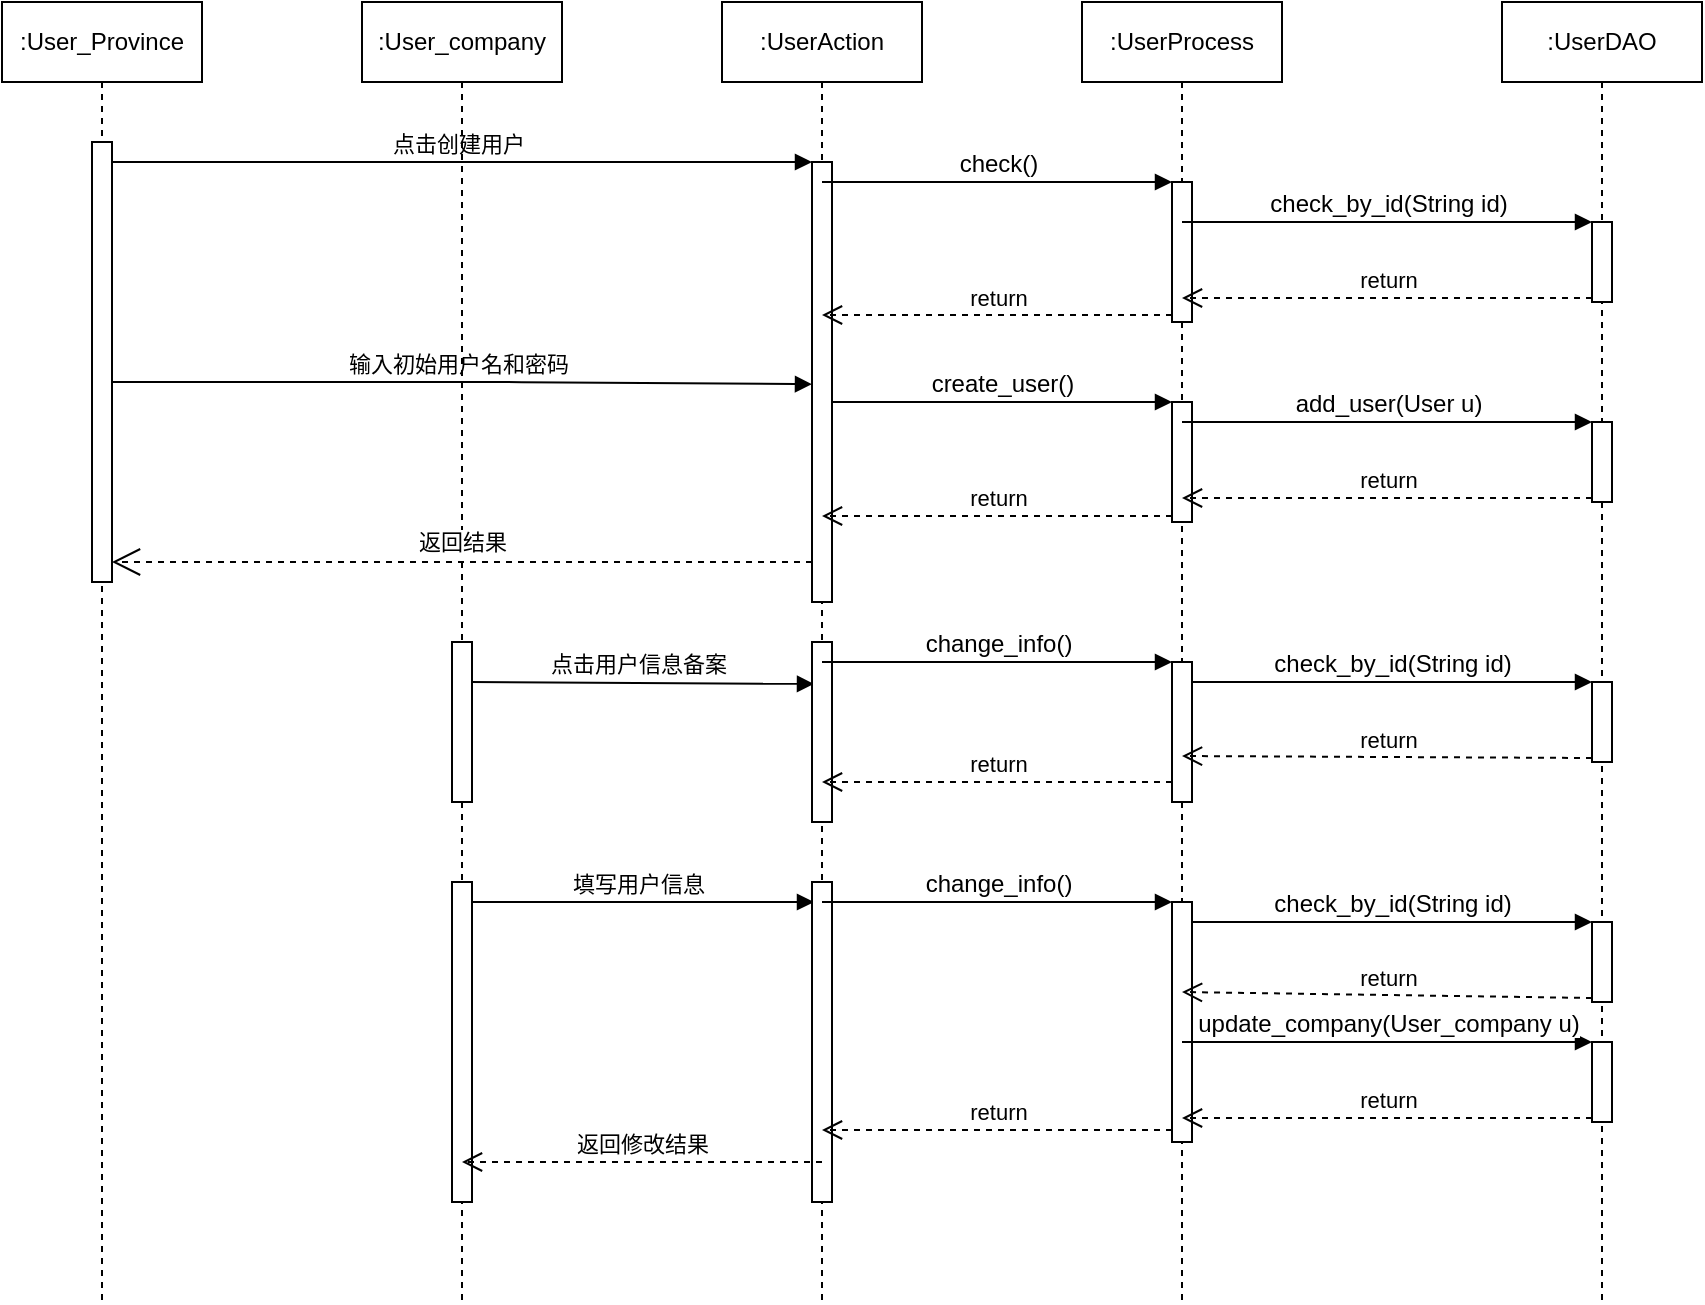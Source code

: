 <mxfile version="13.9.8" type="github">
  <diagram id="wGbNQAF3rh7kJaGg-0bd" name="第 1 页">
    <mxGraphModel dx="1108" dy="433" grid="1" gridSize="10" guides="1" tooltips="1" connect="1" arrows="1" fold="1" page="1" pageScale="1" pageWidth="827" pageHeight="1169" math="0" shadow="0">
      <root>
        <mxCell id="0" />
        <mxCell id="1" parent="0" />
        <mxCell id="qeY42DRzwTkkw9GAALr9-28" value="填写用户信息" style="html=1;verticalAlign=bottom;endArrow=block;" edge="1" parent="1">
          <mxGeometry width="80" relative="1" as="geometry">
            <mxPoint x="290" y="490" as="sourcePoint" />
            <mxPoint x="466" y="490" as="targetPoint" />
          </mxGeometry>
        </mxCell>
        <mxCell id="qeY42DRzwTkkw9GAALr9-16" value="点击用户信息备案" style="html=1;verticalAlign=bottom;startArrow=oval;endArrow=block;startSize=8;entryX=0.1;entryY=0.233;entryDx=0;entryDy=0;entryPerimeter=0;" edge="1" parent="1" target="qeY42DRzwTkkw9GAALr9-17">
          <mxGeometry relative="1" as="geometry">
            <mxPoint x="290" y="380" as="sourcePoint" />
            <mxPoint x="470" y="380" as="targetPoint" />
          </mxGeometry>
        </mxCell>
        <mxCell id="qeY42DRzwTkkw9GAALr9-7" value="输入初始用户名和密码" style="html=1;verticalAlign=bottom;startArrow=oval;startFill=1;endArrow=block;startSize=8;entryX=0;entryY=0.505;entryDx=0;entryDy=0;entryPerimeter=0;" edge="1" parent="1" source="TLXemX-RSQB3tJ_CDlbK-8" target="TLXemX-RSQB3tJ_CDlbK-17">
          <mxGeometry width="60" relative="1" as="geometry">
            <mxPoint x="530" y="230" as="sourcePoint" />
            <mxPoint x="462" y="228" as="targetPoint" />
            <Array as="points">
              <mxPoint x="310" y="230" />
            </Array>
          </mxGeometry>
        </mxCell>
        <mxCell id="TLXemX-RSQB3tJ_CDlbK-18" value="点击创建用户" style="html=1;verticalAlign=bottom;startArrow=oval;endArrow=block;startSize=8;" parent="1" target="TLXemX-RSQB3tJ_CDlbK-17" edge="1">
          <mxGeometry relative="1" as="geometry">
            <mxPoint x="110" y="120" as="sourcePoint" />
          </mxGeometry>
        </mxCell>
        <mxCell id="TLXemX-RSQB3tJ_CDlbK-8" value=":User_Province" style="shape=umlLifeline;perimeter=lifelinePerimeter;whiteSpace=wrap;html=1;container=1;collapsible=0;recursiveResize=0;outlineConnect=0;" parent="1" vertex="1">
          <mxGeometry x="60" y="40" width="100" height="650" as="geometry" />
        </mxCell>
        <mxCell id="TLXemX-RSQB3tJ_CDlbK-13" value="" style="html=1;points=[];perimeter=orthogonalPerimeter;" parent="TLXemX-RSQB3tJ_CDlbK-8" vertex="1">
          <mxGeometry x="45" y="70" width="10" height="220" as="geometry" />
        </mxCell>
        <mxCell id="TLXemX-RSQB3tJ_CDlbK-9" value=":User_company" style="shape=umlLifeline;perimeter=lifelinePerimeter;whiteSpace=wrap;html=1;container=1;collapsible=0;recursiveResize=0;outlineConnect=0;" parent="1" vertex="1">
          <mxGeometry x="240" y="40" width="100" height="650" as="geometry" />
        </mxCell>
        <mxCell id="TLXemX-RSQB3tJ_CDlbK-15" value="" style="html=1;points=[];perimeter=orthogonalPerimeter;" parent="TLXemX-RSQB3tJ_CDlbK-9" vertex="1">
          <mxGeometry x="45" y="320" width="10" height="80" as="geometry" />
        </mxCell>
        <mxCell id="qeY42DRzwTkkw9GAALr9-26" value="" style="html=1;points=[];perimeter=orthogonalPerimeter;" vertex="1" parent="TLXemX-RSQB3tJ_CDlbK-9">
          <mxGeometry x="45" y="440" width="10" height="160" as="geometry" />
        </mxCell>
        <mxCell id="TLXemX-RSQB3tJ_CDlbK-10" value=":UserAction" style="shape=umlLifeline;perimeter=lifelinePerimeter;whiteSpace=wrap;html=1;container=1;collapsible=0;recursiveResize=0;outlineConnect=0;" parent="1" vertex="1">
          <mxGeometry x="420" y="40" width="100" height="650" as="geometry" />
        </mxCell>
        <mxCell id="TLXemX-RSQB3tJ_CDlbK-17" value="" style="html=1;points=[];perimeter=orthogonalPerimeter;" parent="TLXemX-RSQB3tJ_CDlbK-10" vertex="1">
          <mxGeometry x="45" y="80" width="10" height="220" as="geometry" />
        </mxCell>
        <mxCell id="qeY42DRzwTkkw9GAALr9-17" value="" style="html=1;points=[];perimeter=orthogonalPerimeter;" vertex="1" parent="TLXemX-RSQB3tJ_CDlbK-10">
          <mxGeometry x="45" y="320" width="10" height="90" as="geometry" />
        </mxCell>
        <mxCell id="qeY42DRzwTkkw9GAALr9-29" value="" style="html=1;points=[];perimeter=orthogonalPerimeter;" vertex="1" parent="TLXemX-RSQB3tJ_CDlbK-10">
          <mxGeometry x="45" y="440" width="10" height="160" as="geometry" />
        </mxCell>
        <mxCell id="TLXemX-RSQB3tJ_CDlbK-11" value=":UserProcess" style="shape=umlLifeline;perimeter=lifelinePerimeter;whiteSpace=wrap;html=1;container=1;collapsible=0;recursiveResize=0;outlineConnect=0;" parent="1" vertex="1">
          <mxGeometry x="600" y="40" width="100" height="650" as="geometry" />
        </mxCell>
        <mxCell id="qeY42DRzwTkkw9GAALr9-1" value="" style="html=1;points=[];perimeter=orthogonalPerimeter;" vertex="1" parent="TLXemX-RSQB3tJ_CDlbK-11">
          <mxGeometry x="45" y="90" width="10" height="70" as="geometry" />
        </mxCell>
        <mxCell id="qeY42DRzwTkkw9GAALr9-9" value="" style="html=1;points=[];perimeter=orthogonalPerimeter;" vertex="1" parent="TLXemX-RSQB3tJ_CDlbK-11">
          <mxGeometry x="45" y="200" width="10" height="60" as="geometry" />
        </mxCell>
        <mxCell id="qeY42DRzwTkkw9GAALr9-18" value="" style="html=1;points=[];perimeter=orthogonalPerimeter;" vertex="1" parent="TLXemX-RSQB3tJ_CDlbK-11">
          <mxGeometry x="45" y="330" width="10" height="70" as="geometry" />
        </mxCell>
        <mxCell id="qeY42DRzwTkkw9GAALr9-30" value="" style="html=1;points=[];perimeter=orthogonalPerimeter;" vertex="1" parent="TLXemX-RSQB3tJ_CDlbK-11">
          <mxGeometry x="45" y="450" width="10" height="120" as="geometry" />
        </mxCell>
        <mxCell id="TLXemX-RSQB3tJ_CDlbK-12" value=":UserDAO" style="shape=umlLifeline;perimeter=lifelinePerimeter;whiteSpace=wrap;html=1;container=1;collapsible=0;recursiveResize=0;outlineConnect=0;" parent="1" vertex="1">
          <mxGeometry x="810" y="40" width="100" height="650" as="geometry" />
        </mxCell>
        <mxCell id="qeY42DRzwTkkw9GAALr9-4" value="" style="html=1;points=[];perimeter=orthogonalPerimeter;" vertex="1" parent="TLXemX-RSQB3tJ_CDlbK-12">
          <mxGeometry x="45" y="110" width="10" height="40" as="geometry" />
        </mxCell>
        <mxCell id="qeY42DRzwTkkw9GAALr9-12" value="" style="html=1;points=[];perimeter=orthogonalPerimeter;" vertex="1" parent="TLXemX-RSQB3tJ_CDlbK-12">
          <mxGeometry x="45" y="210" width="10" height="40" as="geometry" />
        </mxCell>
        <mxCell id="qeY42DRzwTkkw9GAALr9-21" value="" style="html=1;points=[];perimeter=orthogonalPerimeter;" vertex="1" parent="TLXemX-RSQB3tJ_CDlbK-12">
          <mxGeometry x="45" y="340" width="10" height="40" as="geometry" />
        </mxCell>
        <mxCell id="qeY42DRzwTkkw9GAALr9-33" value="" style="html=1;points=[];perimeter=orthogonalPerimeter;" vertex="1" parent="TLXemX-RSQB3tJ_CDlbK-12">
          <mxGeometry x="45" y="460" width="10" height="40" as="geometry" />
        </mxCell>
        <mxCell id="qeY42DRzwTkkw9GAALr9-36" value="" style="html=1;points=[];perimeter=orthogonalPerimeter;" vertex="1" parent="TLXemX-RSQB3tJ_CDlbK-12">
          <mxGeometry x="45" y="520" width="10" height="40" as="geometry" />
        </mxCell>
        <mxCell id="qeY42DRzwTkkw9GAALr9-2" value="&lt;span style=&quot;font-size: 12px&quot;&gt;check()&lt;/span&gt;" style="html=1;verticalAlign=bottom;endArrow=block;entryX=0;entryY=0;" edge="1" target="qeY42DRzwTkkw9GAALr9-1" parent="1">
          <mxGeometry relative="1" as="geometry">
            <mxPoint x="470" y="130" as="sourcePoint" />
          </mxGeometry>
        </mxCell>
        <mxCell id="qeY42DRzwTkkw9GAALr9-3" value="return" style="html=1;verticalAlign=bottom;endArrow=open;dashed=1;endSize=8;exitX=0;exitY=0.95;" edge="1" source="qeY42DRzwTkkw9GAALr9-1" parent="1" target="TLXemX-RSQB3tJ_CDlbK-10">
          <mxGeometry relative="1" as="geometry">
            <mxPoint x="575" y="206" as="targetPoint" />
          </mxGeometry>
        </mxCell>
        <mxCell id="qeY42DRzwTkkw9GAALr9-6" value="return" style="html=1;verticalAlign=bottom;endArrow=open;dashed=1;endSize=8;exitX=0;exitY=0.95;" edge="1" source="qeY42DRzwTkkw9GAALr9-4" parent="1" target="TLXemX-RSQB3tJ_CDlbK-11">
          <mxGeometry relative="1" as="geometry">
            <mxPoint x="755" y="206" as="targetPoint" />
          </mxGeometry>
        </mxCell>
        <mxCell id="qeY42DRzwTkkw9GAALr9-5" value="&lt;span lang=&quot;EN-US&quot;&gt;&lt;font style=&quot;font-size: 12px&quot;&gt;check_by_id(String id)&lt;/font&gt;&lt;/span&gt;" style="html=1;verticalAlign=bottom;endArrow=block;entryX=0;entryY=0;" edge="1" target="qeY42DRzwTkkw9GAALr9-4" parent="1" source="TLXemX-RSQB3tJ_CDlbK-11">
          <mxGeometry relative="1" as="geometry">
            <mxPoint x="755" y="130" as="sourcePoint" />
          </mxGeometry>
        </mxCell>
        <mxCell id="qeY42DRzwTkkw9GAALr9-10" value="&lt;span style=&quot;font-size: 12px&quot;&gt;create_user()&lt;/span&gt;" style="html=1;verticalAlign=bottom;endArrow=block;entryX=0;entryY=0;" edge="1" target="qeY42DRzwTkkw9GAALr9-9" parent="1" source="TLXemX-RSQB3tJ_CDlbK-17">
          <mxGeometry relative="1" as="geometry">
            <mxPoint x="575" y="240" as="sourcePoint" />
          </mxGeometry>
        </mxCell>
        <mxCell id="qeY42DRzwTkkw9GAALr9-11" value="return" style="html=1;verticalAlign=bottom;endArrow=open;dashed=1;endSize=8;exitX=0;exitY=0.95;" edge="1" source="qeY42DRzwTkkw9GAALr9-9" parent="1" target="TLXemX-RSQB3tJ_CDlbK-10">
          <mxGeometry relative="1" as="geometry">
            <mxPoint x="575" y="316" as="targetPoint" />
          </mxGeometry>
        </mxCell>
        <mxCell id="qeY42DRzwTkkw9GAALr9-14" value="return" style="html=1;verticalAlign=bottom;endArrow=open;dashed=1;endSize=8;exitX=0;exitY=0.95;" edge="1" source="qeY42DRzwTkkw9GAALr9-12" parent="1" target="TLXemX-RSQB3tJ_CDlbK-11">
          <mxGeometry relative="1" as="geometry">
            <mxPoint x="755" y="326" as="targetPoint" />
          </mxGeometry>
        </mxCell>
        <mxCell id="qeY42DRzwTkkw9GAALr9-13" value="&lt;span lang=&quot;EN-US&quot;&gt;&lt;font style=&quot;font-size: 12px&quot;&gt;add_user(User u)&lt;/font&gt;&lt;/span&gt;" style="html=1;verticalAlign=bottom;endArrow=block;entryX=0;entryY=0;" edge="1" target="qeY42DRzwTkkw9GAALr9-12" parent="1" source="TLXemX-RSQB3tJ_CDlbK-11">
          <mxGeometry relative="1" as="geometry">
            <mxPoint x="755" y="250" as="sourcePoint" />
          </mxGeometry>
        </mxCell>
        <mxCell id="qeY42DRzwTkkw9GAALr9-15" value="返回结果" style="endArrow=open;endSize=12;dashed=1;html=1;" edge="1" parent="1" source="TLXemX-RSQB3tJ_CDlbK-17" target="TLXemX-RSQB3tJ_CDlbK-13">
          <mxGeometry y="-10" width="160" relative="1" as="geometry">
            <mxPoint x="430" y="260" as="sourcePoint" />
            <mxPoint x="380" y="320" as="targetPoint" />
            <Array as="points">
              <mxPoint x="260" y="320" />
            </Array>
            <mxPoint as="offset" />
          </mxGeometry>
        </mxCell>
        <mxCell id="qeY42DRzwTkkw9GAALr9-19" value="&lt;span lang=&quot;EN-US&quot;&gt;&lt;font style=&quot;font-size: 12px&quot;&gt;change_info()&lt;/font&gt;&lt;/span&gt;" style="html=1;verticalAlign=bottom;endArrow=block;entryX=0;entryY=0;" edge="1" target="qeY42DRzwTkkw9GAALr9-18" parent="1" source="TLXemX-RSQB3tJ_CDlbK-10">
          <mxGeometry relative="1" as="geometry">
            <mxPoint x="575" y="370" as="sourcePoint" />
          </mxGeometry>
        </mxCell>
        <mxCell id="qeY42DRzwTkkw9GAALr9-20" value="return" style="html=1;verticalAlign=bottom;endArrow=open;dashed=1;endSize=8;" edge="1" source="qeY42DRzwTkkw9GAALr9-18" parent="1" target="TLXemX-RSQB3tJ_CDlbK-10">
          <mxGeometry relative="1" as="geometry">
            <mxPoint x="575" y="446" as="targetPoint" />
            <Array as="points">
              <mxPoint x="560" y="430" />
            </Array>
          </mxGeometry>
        </mxCell>
        <mxCell id="qeY42DRzwTkkw9GAALr9-31" value="&lt;span lang=&quot;EN-US&quot;&gt;&lt;font style=&quot;font-size: 12px&quot;&gt;change_info()&lt;/font&gt;&lt;/span&gt;" style="html=1;verticalAlign=bottom;endArrow=block;entryX=0;entryY=0;" edge="1" target="qeY42DRzwTkkw9GAALr9-30" parent="1" source="TLXemX-RSQB3tJ_CDlbK-10">
          <mxGeometry relative="1" as="geometry">
            <mxPoint x="575" y="490" as="sourcePoint" />
          </mxGeometry>
        </mxCell>
        <mxCell id="qeY42DRzwTkkw9GAALr9-32" value="return" style="html=1;verticalAlign=bottom;endArrow=open;dashed=1;endSize=8;exitX=0;exitY=0.95;" edge="1" source="qeY42DRzwTkkw9GAALr9-30" parent="1" target="TLXemX-RSQB3tJ_CDlbK-10">
          <mxGeometry relative="1" as="geometry">
            <mxPoint x="575" y="566" as="targetPoint" />
          </mxGeometry>
        </mxCell>
        <mxCell id="qeY42DRzwTkkw9GAALr9-37" value="&lt;span lang=&quot;EN-US&quot;&gt;&lt;font style=&quot;font-size: 12px&quot;&gt;update_company(User_company u)&lt;/font&gt;&lt;/span&gt;" style="html=1;verticalAlign=bottom;endArrow=block;entryX=0;entryY=0;" edge="1" target="qeY42DRzwTkkw9GAALr9-36" parent="1" source="TLXemX-RSQB3tJ_CDlbK-11">
          <mxGeometry relative="1" as="geometry">
            <mxPoint x="755" y="560" as="sourcePoint" />
          </mxGeometry>
        </mxCell>
        <mxCell id="qeY42DRzwTkkw9GAALr9-38" value="return" style="html=1;verticalAlign=bottom;endArrow=open;dashed=1;endSize=8;exitX=0;exitY=0.95;" edge="1" source="qeY42DRzwTkkw9GAALr9-36" parent="1" target="TLXemX-RSQB3tJ_CDlbK-11">
          <mxGeometry relative="1" as="geometry">
            <mxPoint x="755" y="636" as="targetPoint" />
          </mxGeometry>
        </mxCell>
        <mxCell id="qeY42DRzwTkkw9GAALr9-23" value="&lt;span lang=&quot;EN-US&quot;&gt;&lt;font style=&quot;font-size: 12px&quot;&gt;check_by_id(String id)&lt;/font&gt;&lt;/span&gt;" style="html=1;verticalAlign=bottom;endArrow=block;entryX=0;entryY=0;" edge="1" parent="1" target="qeY42DRzwTkkw9GAALr9-21">
          <mxGeometry relative="1" as="geometry">
            <mxPoint x="655" y="380" as="sourcePoint" />
          </mxGeometry>
        </mxCell>
        <mxCell id="qeY42DRzwTkkw9GAALr9-22" value="return" style="html=1;verticalAlign=bottom;endArrow=open;dashed=1;endSize=8;exitX=0;exitY=0.95;" edge="1" parent="1" source="qeY42DRzwTkkw9GAALr9-21">
          <mxGeometry relative="1" as="geometry">
            <mxPoint x="650" y="417" as="targetPoint" />
          </mxGeometry>
        </mxCell>
        <mxCell id="qeY42DRzwTkkw9GAALr9-35" value="&lt;span lang=&quot;EN-US&quot;&gt;&lt;font style=&quot;font-size: 12px&quot;&gt;check_by_id(String id)&lt;/font&gt;&lt;/span&gt;" style="html=1;verticalAlign=bottom;endArrow=block;entryX=0;entryY=0;" edge="1" parent="1" target="qeY42DRzwTkkw9GAALr9-33" source="qeY42DRzwTkkw9GAALr9-30">
          <mxGeometry relative="1" as="geometry">
            <mxPoint x="679.5" y="500" as="sourcePoint" />
          </mxGeometry>
        </mxCell>
        <mxCell id="qeY42DRzwTkkw9GAALr9-34" value="return" style="html=1;verticalAlign=bottom;endArrow=open;dashed=1;endSize=8;exitX=0;exitY=0.95;" edge="1" parent="1" source="qeY42DRzwTkkw9GAALr9-33">
          <mxGeometry relative="1" as="geometry">
            <mxPoint x="650" y="535" as="targetPoint" />
          </mxGeometry>
        </mxCell>
        <mxCell id="qeY42DRzwTkkw9GAALr9-39" value="返回修改结果" style="html=1;verticalAlign=bottom;endArrow=open;dashed=1;endSize=8;" edge="1" parent="1" target="TLXemX-RSQB3tJ_CDlbK-9">
          <mxGeometry relative="1" as="geometry">
            <mxPoint x="470" y="620" as="sourcePoint" />
            <mxPoint x="390" y="630" as="targetPoint" />
          </mxGeometry>
        </mxCell>
      </root>
    </mxGraphModel>
  </diagram>
</mxfile>
